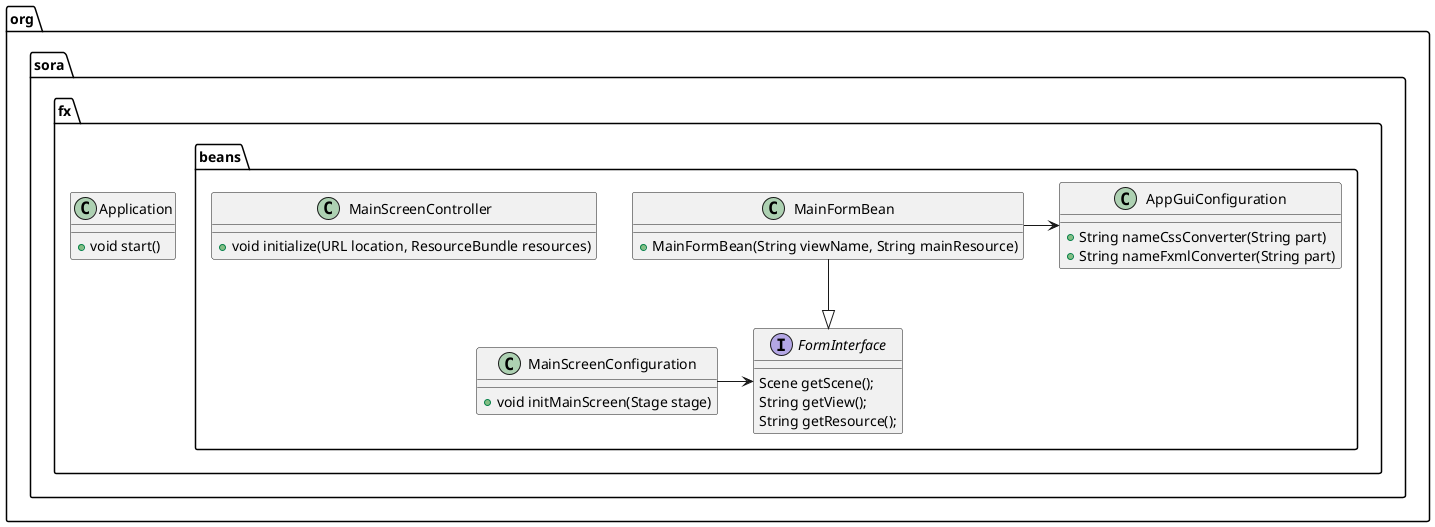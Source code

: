@startuml

package org.sora.fx {
 class Application {
  +void start()
 }
}

package org.sora.fx.beans {
 class AppGuiConfiguration {
  +String nameCssConverter(String part)
  +String nameFxmlConverter(String part)
 }

 interface FormInterface {
  Scene getScene();
  String getView();
  String getResource();
 }

 class MainFormBean {
  +MainFormBean(String viewName, String mainResource)
 }

 class MainScreenController {
  +void initialize(URL location, ResourceBundle resources)
 }

 class MainScreenConfiguration {
  +void initMainScreen(Stage stage)
 }
}

MainFormBean -down-|> FormInterface

MainFormBean -> AppGuiConfiguration

MainScreenConfiguration -> FormInterface

@enduml